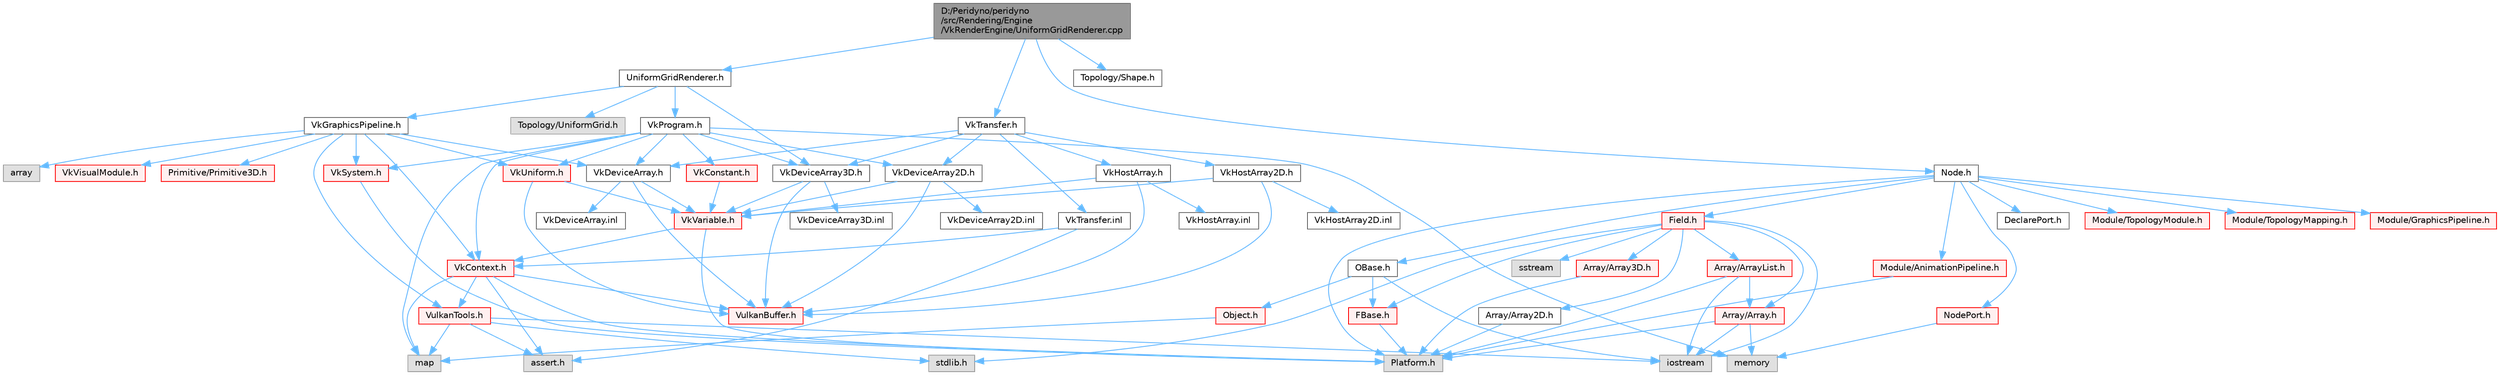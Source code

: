 digraph "D:/Peridyno/peridyno/src/Rendering/Engine/VkRenderEngine/UniformGridRenderer.cpp"
{
 // LATEX_PDF_SIZE
  bgcolor="transparent";
  edge [fontname=Helvetica,fontsize=10,labelfontname=Helvetica,labelfontsize=10];
  node [fontname=Helvetica,fontsize=10,shape=box,height=0.2,width=0.4];
  Node1 [id="Node000001",label="D:/Peridyno/peridyno\l/src/Rendering/Engine\l/VkRenderEngine/UniformGridRenderer.cpp",height=0.2,width=0.4,color="gray40", fillcolor="grey60", style="filled", fontcolor="black",tooltip=" "];
  Node1 -> Node2 [id="edge1_Node000001_Node000002",color="steelblue1",style="solid",tooltip=" "];
  Node2 [id="Node000002",label="UniformGridRenderer.h",height=0.2,width=0.4,color="grey40", fillcolor="white", style="filled",URL="$_uniform_grid_renderer_8h.html",tooltip=" "];
  Node2 -> Node3 [id="edge2_Node000002_Node000003",color="steelblue1",style="solid",tooltip=" "];
  Node3 [id="Node000003",label="VkGraphicsPipeline.h",height=0.2,width=0.4,color="grey40", fillcolor="white", style="filled",URL="$_vk_graphics_pipeline_8h.html",tooltip=" "];
  Node3 -> Node4 [id="edge3_Node000003_Node000004",color="steelblue1",style="solid",tooltip=" "];
  Node4 [id="Node000004",label="array",height=0.2,width=0.4,color="grey60", fillcolor="#E0E0E0", style="filled",tooltip=" "];
  Node3 -> Node5 [id="edge4_Node000003_Node000005",color="steelblue1",style="solid",tooltip=" "];
  Node5 [id="Node000005",label="VkSystem.h",height=0.2,width=0.4,color="red", fillcolor="#FFF0F0", style="filled",URL="$_vk_system_8h.html",tooltip=" "];
  Node5 -> Node6 [id="edge5_Node000005_Node000006",color="steelblue1",style="solid",tooltip=" "];
  Node6 [id="Node000006",label="Platform.h",height=0.2,width=0.4,color="grey60", fillcolor="#E0E0E0", style="filled",tooltip=" "];
  Node3 -> Node10 [id="edge6_Node000003_Node000010",color="steelblue1",style="solid",tooltip=" "];
  Node10 [id="Node000010",label="VulkanTools.h",height=0.2,width=0.4,color="red", fillcolor="#FFF0F0", style="filled",URL="$_vulkan_tools_8h.html",tooltip=" "];
  Node10 -> Node13 [id="edge7_Node000010_Node000013",color="steelblue1",style="solid",tooltip=" "];
  Node13 [id="Node000013",label="stdlib.h",height=0.2,width=0.4,color="grey60", fillcolor="#E0E0E0", style="filled",tooltip=" "];
  Node10 -> Node16 [id="edge8_Node000010_Node000016",color="steelblue1",style="solid",tooltip=" "];
  Node16 [id="Node000016",label="assert.h",height=0.2,width=0.4,color="grey60", fillcolor="#E0E0E0", style="filled",tooltip=" "];
  Node10 -> Node18 [id="edge9_Node000010_Node000018",color="steelblue1",style="solid",tooltip=" "];
  Node18 [id="Node000018",label="map",height=0.2,width=0.4,color="grey60", fillcolor="#E0E0E0", style="filled",tooltip=" "];
  Node10 -> Node19 [id="edge10_Node000010_Node000019",color="steelblue1",style="solid",tooltip=" "];
  Node19 [id="Node000019",label="iostream",height=0.2,width=0.4,color="grey60", fillcolor="#E0E0E0", style="filled",tooltip=" "];
  Node3 -> Node21 [id="edge11_Node000003_Node000021",color="steelblue1",style="solid",tooltip=" "];
  Node21 [id="Node000021",label="VkContext.h",height=0.2,width=0.4,color="red", fillcolor="#FFF0F0", style="filled",URL="$_vk_context_8h.html",tooltip=" "];
  Node21 -> Node6 [id="edge12_Node000021_Node000006",color="steelblue1",style="solid",tooltip=" "];
  Node21 -> Node22 [id="edge13_Node000021_Node000022",color="steelblue1",style="solid",tooltip=" "];
  Node22 [id="Node000022",label="VulkanBuffer.h",height=0.2,width=0.4,color="red", fillcolor="#FFF0F0", style="filled",URL="$_vulkan_buffer_8h.html",tooltip=" "];
  Node21 -> Node10 [id="edge14_Node000021_Node000010",color="steelblue1",style="solid",tooltip=" "];
  Node21 -> Node16 [id="edge15_Node000021_Node000016",color="steelblue1",style="solid",tooltip=" "];
  Node21 -> Node18 [id="edge16_Node000021_Node000018",color="steelblue1",style="solid",tooltip=" "];
  Node3 -> Node25 [id="edge17_Node000003_Node000025",color="steelblue1",style="solid",tooltip=" "];
  Node25 [id="Node000025",label="VkDeviceArray.h",height=0.2,width=0.4,color="grey40", fillcolor="white", style="filled",URL="$_vk_device_array_8h.html",tooltip=" "];
  Node25 -> Node26 [id="edge18_Node000025_Node000026",color="steelblue1",style="solid",tooltip=" "];
  Node26 [id="Node000026",label="VkVariable.h",height=0.2,width=0.4,color="red", fillcolor="#FFF0F0", style="filled",URL="$_vk_variable_8h.html",tooltip=" "];
  Node26 -> Node6 [id="edge19_Node000026_Node000006",color="steelblue1",style="solid",tooltip=" "];
  Node26 -> Node21 [id="edge20_Node000026_Node000021",color="steelblue1",style="solid",tooltip=" "];
  Node25 -> Node22 [id="edge21_Node000025_Node000022",color="steelblue1",style="solid",tooltip=" "];
  Node25 -> Node27 [id="edge22_Node000025_Node000027",color="steelblue1",style="solid",tooltip=" "];
  Node27 [id="Node000027",label="VkDeviceArray.inl",height=0.2,width=0.4,color="grey40", fillcolor="white", style="filled",URL="$_vk_device_array_8inl.html",tooltip=" "];
  Node3 -> Node28 [id="edge23_Node000003_Node000028",color="steelblue1",style="solid",tooltip=" "];
  Node28 [id="Node000028",label="VkUniform.h",height=0.2,width=0.4,color="red", fillcolor="#FFF0F0", style="filled",URL="$_vk_uniform_8h.html",tooltip=" "];
  Node28 -> Node26 [id="edge24_Node000028_Node000026",color="steelblue1",style="solid",tooltip=" "];
  Node28 -> Node22 [id="edge25_Node000028_Node000022",color="steelblue1",style="solid",tooltip=" "];
  Node3 -> Node30 [id="edge26_Node000003_Node000030",color="steelblue1",style="solid",tooltip=" "];
  Node30 [id="Node000030",label="VkVisualModule.h",height=0.2,width=0.4,color="red", fillcolor="#FFF0F0", style="filled",URL="$_vk_visual_module_8h.html",tooltip=" "];
  Node3 -> Node107 [id="edge27_Node000003_Node000107",color="steelblue1",style="solid",tooltip=" "];
  Node107 [id="Node000107",label="Primitive/Primitive3D.h",height=0.2,width=0.4,color="red", fillcolor="#FFF0F0", style="filled",URL="$_primitive3_d_8h.html",tooltip=" "];
  Node2 -> Node111 [id="edge28_Node000002_Node000111",color="steelblue1",style="solid",tooltip=" "];
  Node111 [id="Node000111",label="VkProgram.h",height=0.2,width=0.4,color="grey40", fillcolor="white", style="filled",URL="$_vk_program_8h.html",tooltip=" "];
  Node111 -> Node5 [id="edge29_Node000111_Node000005",color="steelblue1",style="solid",tooltip=" "];
  Node111 -> Node21 [id="edge30_Node000111_Node000021",color="steelblue1",style="solid",tooltip=" "];
  Node111 -> Node25 [id="edge31_Node000111_Node000025",color="steelblue1",style="solid",tooltip=" "];
  Node111 -> Node112 [id="edge32_Node000111_Node000112",color="steelblue1",style="solid",tooltip=" "];
  Node112 [id="Node000112",label="VkDeviceArray2D.h",height=0.2,width=0.4,color="grey40", fillcolor="white", style="filled",URL="$_vk_device_array2_d_8h.html",tooltip=" "];
  Node112 -> Node26 [id="edge33_Node000112_Node000026",color="steelblue1",style="solid",tooltip=" "];
  Node112 -> Node22 [id="edge34_Node000112_Node000022",color="steelblue1",style="solid",tooltip=" "];
  Node112 -> Node113 [id="edge35_Node000112_Node000113",color="steelblue1",style="solid",tooltip=" "];
  Node113 [id="Node000113",label="VkDeviceArray2D.inl",height=0.2,width=0.4,color="grey40", fillcolor="white", style="filled",URL="$_vk_device_array2_d_8inl.html",tooltip=" "];
  Node111 -> Node114 [id="edge36_Node000111_Node000114",color="steelblue1",style="solid",tooltip=" "];
  Node114 [id="Node000114",label="VkDeviceArray3D.h",height=0.2,width=0.4,color="grey40", fillcolor="white", style="filled",URL="$_vk_device_array3_d_8h.html",tooltip=" "];
  Node114 -> Node26 [id="edge37_Node000114_Node000026",color="steelblue1",style="solid",tooltip=" "];
  Node114 -> Node22 [id="edge38_Node000114_Node000022",color="steelblue1",style="solid",tooltip=" "];
  Node114 -> Node115 [id="edge39_Node000114_Node000115",color="steelblue1",style="solid",tooltip=" "];
  Node115 [id="Node000115",label="VkDeviceArray3D.inl",height=0.2,width=0.4,color="grey40", fillcolor="white", style="filled",URL="$_vk_device_array3_d_8inl.html",tooltip=" "];
  Node111 -> Node28 [id="edge40_Node000111_Node000028",color="steelblue1",style="solid",tooltip=" "];
  Node111 -> Node116 [id="edge41_Node000111_Node000116",color="steelblue1",style="solid",tooltip=" "];
  Node116 [id="Node000116",label="VkConstant.h",height=0.2,width=0.4,color="red", fillcolor="#FFF0F0", style="filled",URL="$_vk_constant_8h.html",tooltip=" "];
  Node116 -> Node26 [id="edge42_Node000116_Node000026",color="steelblue1",style="solid",tooltip=" "];
  Node111 -> Node33 [id="edge43_Node000111_Node000033",color="steelblue1",style="solid",tooltip=" "];
  Node33 [id="Node000033",label="memory",height=0.2,width=0.4,color="grey60", fillcolor="#E0E0E0", style="filled",tooltip=" "];
  Node111 -> Node18 [id="edge44_Node000111_Node000018",color="steelblue1",style="solid",tooltip=" "];
  Node2 -> Node114 [id="edge45_Node000002_Node000114",color="steelblue1",style="solid",tooltip=" "];
  Node2 -> Node118 [id="edge46_Node000002_Node000118",color="steelblue1",style="solid",tooltip=" "];
  Node118 [id="Node000118",label="Topology/UniformGrid.h",height=0.2,width=0.4,color="grey60", fillcolor="#E0E0E0", style="filled",tooltip=" "];
  Node1 -> Node119 [id="edge47_Node000001_Node000119",color="steelblue1",style="solid",tooltip=" "];
  Node119 [id="Node000119",label="VkTransfer.h",height=0.2,width=0.4,color="grey40", fillcolor="white", style="filled",URL="$_vk_transfer_8h.html",tooltip=" "];
  Node119 -> Node120 [id="edge48_Node000119_Node000120",color="steelblue1",style="solid",tooltip=" "];
  Node120 [id="Node000120",label="VkHostArray.h",height=0.2,width=0.4,color="grey40", fillcolor="white", style="filled",URL="$_vk_host_array_8h.html",tooltip=" "];
  Node120 -> Node26 [id="edge49_Node000120_Node000026",color="steelblue1",style="solid",tooltip=" "];
  Node120 -> Node22 [id="edge50_Node000120_Node000022",color="steelblue1",style="solid",tooltip=" "];
  Node120 -> Node121 [id="edge51_Node000120_Node000121",color="steelblue1",style="solid",tooltip=" "];
  Node121 [id="Node000121",label="VkHostArray.inl",height=0.2,width=0.4,color="grey40", fillcolor="white", style="filled",URL="$_vk_host_array_8inl.html",tooltip=" "];
  Node119 -> Node122 [id="edge52_Node000119_Node000122",color="steelblue1",style="solid",tooltip=" "];
  Node122 [id="Node000122",label="VkHostArray2D.h",height=0.2,width=0.4,color="grey40", fillcolor="white", style="filled",URL="$_vk_host_array2_d_8h.html",tooltip=" "];
  Node122 -> Node26 [id="edge53_Node000122_Node000026",color="steelblue1",style="solid",tooltip=" "];
  Node122 -> Node22 [id="edge54_Node000122_Node000022",color="steelblue1",style="solid",tooltip=" "];
  Node122 -> Node123 [id="edge55_Node000122_Node000123",color="steelblue1",style="solid",tooltip=" "];
  Node123 [id="Node000123",label="VkHostArray2D.inl",height=0.2,width=0.4,color="grey40", fillcolor="white", style="filled",URL="$_vk_host_array2_d_8inl.html",tooltip=" "];
  Node119 -> Node25 [id="edge56_Node000119_Node000025",color="steelblue1",style="solid",tooltip=" "];
  Node119 -> Node112 [id="edge57_Node000119_Node000112",color="steelblue1",style="solid",tooltip=" "];
  Node119 -> Node114 [id="edge58_Node000119_Node000114",color="steelblue1",style="solid",tooltip=" "];
  Node119 -> Node124 [id="edge59_Node000119_Node000124",color="steelblue1",style="solid",tooltip=" "];
  Node124 [id="Node000124",label="VkTransfer.inl",height=0.2,width=0.4,color="grey40", fillcolor="white", style="filled",URL="$_vk_transfer_8inl.html",tooltip=" "];
  Node124 -> Node16 [id="edge60_Node000124_Node000016",color="steelblue1",style="solid",tooltip=" "];
  Node124 -> Node21 [id="edge61_Node000124_Node000021",color="steelblue1",style="solid",tooltip=" "];
  Node1 -> Node125 [id="edge62_Node000001_Node000125",color="steelblue1",style="solid",tooltip=" "];
  Node125 [id="Node000125",label="Node.h",height=0.2,width=0.4,color="grey40", fillcolor="white", style="filled",URL="$_node_8h.html",tooltip=" "];
  Node125 -> Node35 [id="edge63_Node000125_Node000035",color="steelblue1",style="solid",tooltip=" "];
  Node35 [id="Node000035",label="OBase.h",height=0.2,width=0.4,color="grey40", fillcolor="white", style="filled",URL="$_o_base_8h.html",tooltip=" "];
  Node35 -> Node19 [id="edge64_Node000035_Node000019",color="steelblue1",style="solid",tooltip=" "];
  Node35 -> Node36 [id="edge65_Node000035_Node000036",color="steelblue1",style="solid",tooltip=" "];
  Node36 [id="Node000036",label="FBase.h",height=0.2,width=0.4,color="red", fillcolor="#FFF0F0", style="filled",URL="$_f_base_8h.html",tooltip=" "];
  Node36 -> Node6 [id="edge66_Node000036_Node000006",color="steelblue1",style="solid",tooltip=" "];
  Node35 -> Node41 [id="edge67_Node000035_Node000041",color="steelblue1",style="solid",tooltip=" "];
  Node41 [id="Node000041",label="Object.h",height=0.2,width=0.4,color="red", fillcolor="#FFF0F0", style="filled",URL="$_object_8h.html",tooltip=" "];
  Node41 -> Node18 [id="edge68_Node000041_Node000018",color="steelblue1",style="solid",tooltip=" "];
  Node125 -> Node91 [id="edge69_Node000125_Node000091",color="steelblue1",style="solid",tooltip=" "];
  Node91 [id="Node000091",label="Field.h",height=0.2,width=0.4,color="red", fillcolor="#FFF0F0", style="filled",URL="$_field_8h.html",tooltip=" "];
  Node91 -> Node19 [id="edge70_Node000091_Node000019",color="steelblue1",style="solid",tooltip=" "];
  Node91 -> Node13 [id="edge71_Node000091_Node000013",color="steelblue1",style="solid",tooltip=" "];
  Node91 -> Node92 [id="edge72_Node000091_Node000092",color="steelblue1",style="solid",tooltip=" "];
  Node92 [id="Node000092",label="sstream",height=0.2,width=0.4,color="grey60", fillcolor="#E0E0E0", style="filled",tooltip=" "];
  Node91 -> Node36 [id="edge73_Node000091_Node000036",color="steelblue1",style="solid",tooltip=" "];
  Node91 -> Node93 [id="edge74_Node000091_Node000093",color="steelblue1",style="solid",tooltip=" "];
  Node93 [id="Node000093",label="Array/Array.h",height=0.2,width=0.4,color="red", fillcolor="#FFF0F0", style="filled",URL="$_array_8h.html",tooltip=" "];
  Node93 -> Node6 [id="edge75_Node000093_Node000006",color="steelblue1",style="solid",tooltip=" "];
  Node93 -> Node19 [id="edge76_Node000093_Node000019",color="steelblue1",style="solid",tooltip=" "];
  Node93 -> Node33 [id="edge77_Node000093_Node000033",color="steelblue1",style="solid",tooltip=" "];
  Node91 -> Node94 [id="edge78_Node000091_Node000094",color="steelblue1",style="solid",tooltip=" "];
  Node94 [id="Node000094",label="Array/Array2D.h",height=0.2,width=0.4,color="grey40", fillcolor="white", style="filled",URL="$_array2_d_8h.html",tooltip=" "];
  Node94 -> Node6 [id="edge79_Node000094_Node000006",color="steelblue1",style="solid",tooltip=" "];
  Node91 -> Node95 [id="edge80_Node000091_Node000095",color="steelblue1",style="solid",tooltip=" "];
  Node95 [id="Node000095",label="Array/Array3D.h",height=0.2,width=0.4,color="red", fillcolor="#FFF0F0", style="filled",URL="$_array3_d_8h.html",tooltip=" "];
  Node95 -> Node6 [id="edge81_Node000095_Node000006",color="steelblue1",style="solid",tooltip=" "];
  Node91 -> Node96 [id="edge82_Node000091_Node000096",color="steelblue1",style="solid",tooltip=" "];
  Node96 [id="Node000096",label="Array/ArrayList.h",height=0.2,width=0.4,color="red", fillcolor="#FFF0F0", style="filled",URL="$_array_list_8h.html",tooltip=" "];
  Node96 -> Node19 [id="edge83_Node000096_Node000019",color="steelblue1",style="solid",tooltip=" "];
  Node96 -> Node6 [id="edge84_Node000096_Node000006",color="steelblue1",style="solid",tooltip=" "];
  Node96 -> Node93 [id="edge85_Node000096_Node000093",color="steelblue1",style="solid",tooltip=" "];
  Node125 -> Node6 [id="edge86_Node000125_Node000006",color="steelblue1",style="solid",tooltip=" "];
  Node125 -> Node126 [id="edge87_Node000125_Node000126",color="steelblue1",style="solid",tooltip=" "];
  Node126 [id="Node000126",label="DeclarePort.h",height=0.2,width=0.4,color="grey40", fillcolor="white", style="filled",URL="$_declare_port_8h.html",tooltip=" "];
  Node125 -> Node127 [id="edge88_Node000125_Node000127",color="steelblue1",style="solid",tooltip=" "];
  Node127 [id="Node000127",label="NodePort.h",height=0.2,width=0.4,color="red", fillcolor="#FFF0F0", style="filled",URL="$_node_port_8h.html",tooltip=" "];
  Node127 -> Node33 [id="edge89_Node000127_Node000033",color="steelblue1",style="solid",tooltip=" "];
  Node125 -> Node128 [id="edge90_Node000125_Node000128",color="steelblue1",style="solid",tooltip=" "];
  Node128 [id="Node000128",label="Module/TopologyModule.h",height=0.2,width=0.4,color="red", fillcolor="#FFF0F0", style="filled",URL="$_topology_module_8h.html",tooltip=" "];
  Node125 -> Node129 [id="edge91_Node000125_Node000129",color="steelblue1",style="solid",tooltip=" "];
  Node129 [id="Node000129",label="Module/TopologyMapping.h",height=0.2,width=0.4,color="red", fillcolor="#FFF0F0", style="filled",URL="$_topology_mapping_8h.html",tooltip=" "];
  Node125 -> Node130 [id="edge92_Node000125_Node000130",color="steelblue1",style="solid",tooltip=" "];
  Node130 [id="Node000130",label="Module/AnimationPipeline.h",height=0.2,width=0.4,color="red", fillcolor="#FFF0F0", style="filled",URL="$_animation_pipeline_8h.html",tooltip=" "];
  Node130 -> Node6 [id="edge93_Node000130_Node000006",color="steelblue1",style="solid",tooltip=" "];
  Node125 -> Node132 [id="edge94_Node000125_Node000132",color="steelblue1",style="solid",tooltip=" "];
  Node132 [id="Node000132",label="Module/GraphicsPipeline.h",height=0.2,width=0.4,color="red", fillcolor="#FFF0F0", style="filled",URL="$_graphics_pipeline_8h.html",tooltip=" "];
  Node1 -> Node133 [id="edge95_Node000001_Node000133",color="steelblue1",style="solid",tooltip=" "];
  Node133 [id="Node000133",label="Topology/Shape.h",height=0.2,width=0.4,color="grey40", fillcolor="white", style="filled",URL="$_topology_2_vulkan_2_topology_2_shape_8h.html",tooltip=" "];
}
